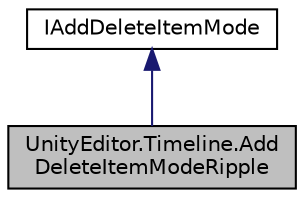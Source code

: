 digraph "UnityEditor.Timeline.AddDeleteItemModeRipple"
{
 // LATEX_PDF_SIZE
  edge [fontname="Helvetica",fontsize="10",labelfontname="Helvetica",labelfontsize="10"];
  node [fontname="Helvetica",fontsize="10",shape=record];
  Node1 [label="UnityEditor.Timeline.Add\lDeleteItemModeRipple",height=0.2,width=0.4,color="black", fillcolor="grey75", style="filled", fontcolor="black",tooltip=" "];
  Node2 -> Node1 [dir="back",color="midnightblue",fontsize="10",style="solid",fontname="Helvetica"];
  Node2 [label="IAddDeleteItemMode",height=0.2,width=0.4,color="black", fillcolor="white", style="filled",URL="$interface_unity_editor_1_1_timeline_1_1_i_add_delete_item_mode.html",tooltip=" "];
}
